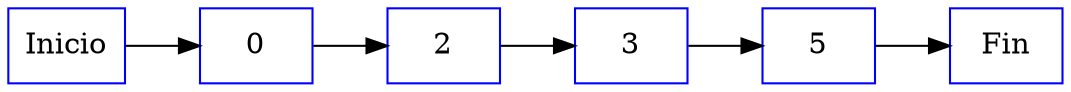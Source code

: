 digraph G {rankdir = LR 
Inicio[shape = box, color = blue] 
0[shape = box, color = blue] 
2[shape = box, color = blue] 
3[shape = box, color = blue] 
5[shape = box, color = blue] 

Fin[shape = box, color = blue] Inicio->0->2->3->5->Fin}
